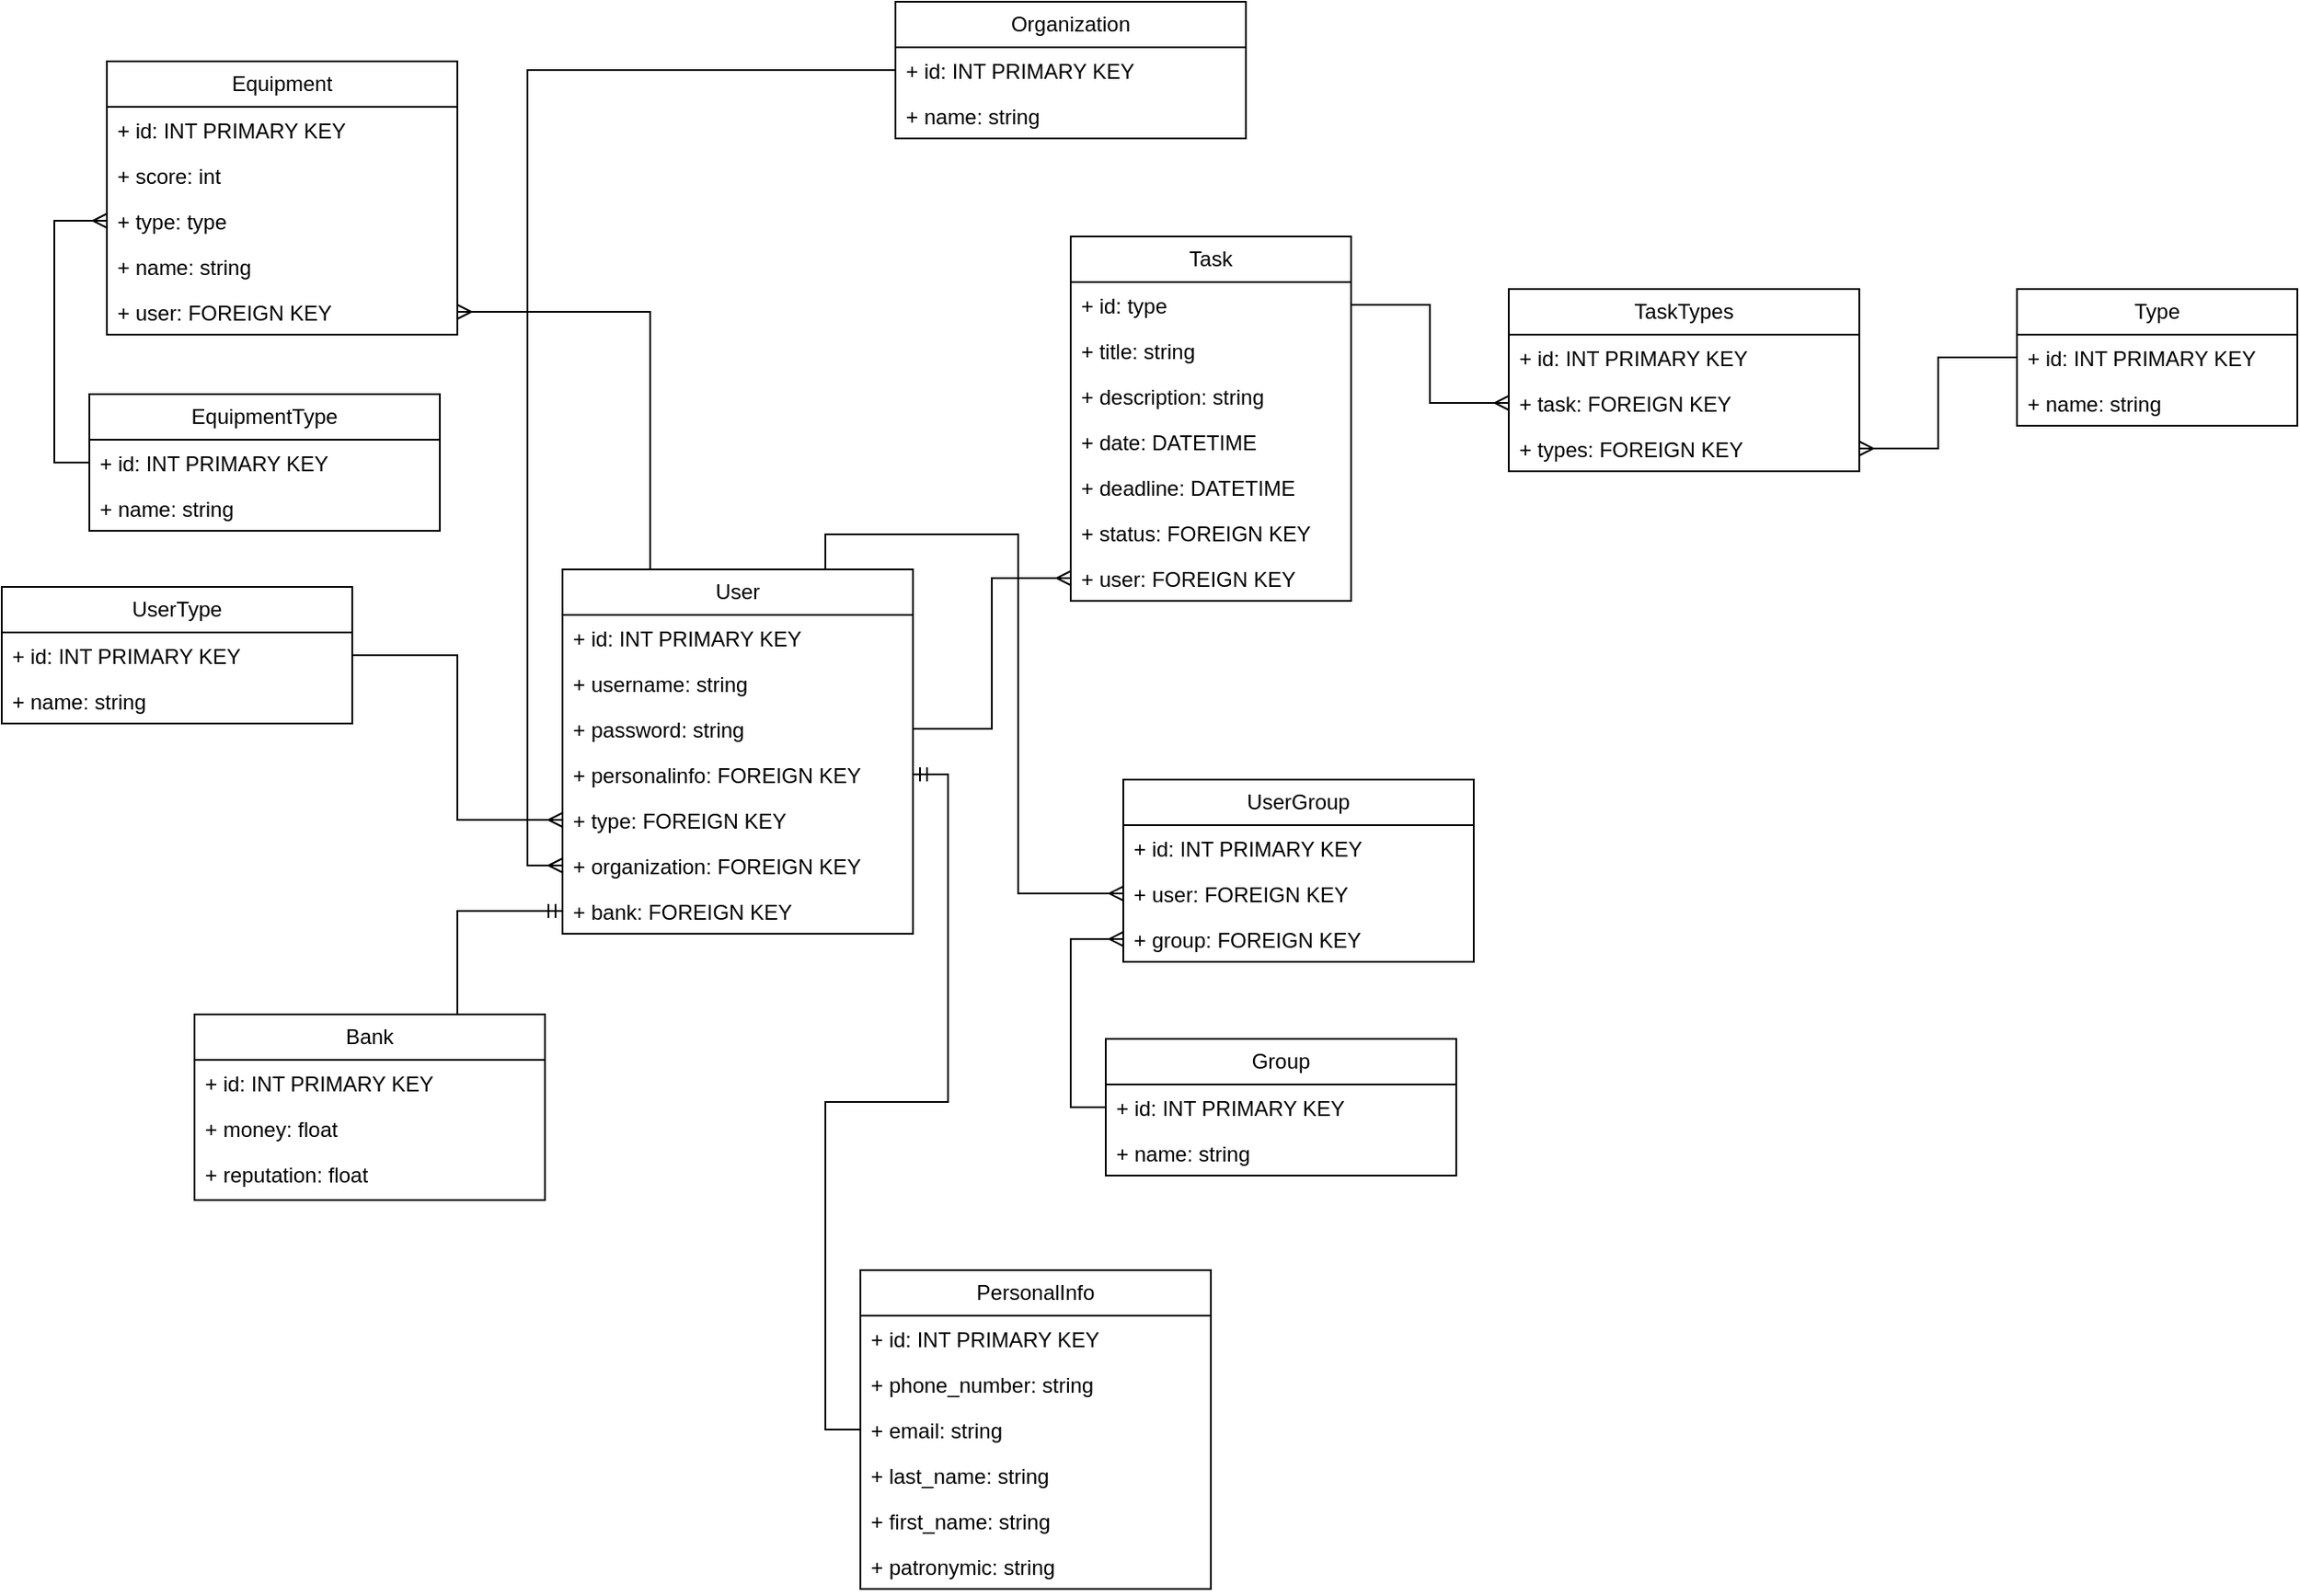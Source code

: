 <mxfile version="22.0.4" type="github">
  <diagram name="Страница 1" id="raQrUCvKUUvWYy4DK-mE">
    <mxGraphModel dx="2768" dy="2952" grid="1" gridSize="10" guides="1" tooltips="1" connect="1" arrows="1" fold="1" page="1" pageScale="1" pageWidth="1654" pageHeight="2336" math="0" shadow="0">
      <root>
        <mxCell id="0" />
        <mxCell id="1" parent="0" />
        <mxCell id="y3s3JdasyybpQjDj5XWX-71" style="edgeStyle=orthogonalEdgeStyle;rounded=0;orthogonalLoop=1;jettySize=auto;html=1;exitX=0.75;exitY=0;exitDx=0;exitDy=0;entryX=0;entryY=0.5;entryDx=0;entryDy=0;endArrow=ERmany;endFill=0;" parent="1" source="y3s3JdasyybpQjDj5XWX-2" target="y3s3JdasyybpQjDj5XWX-47" edge="1">
          <mxGeometry relative="1" as="geometry" />
        </mxCell>
        <mxCell id="8hN2brKB9hAvX7Fmt9fd-5" style="edgeStyle=orthogonalEdgeStyle;rounded=0;orthogonalLoop=1;jettySize=auto;html=1;exitX=0.25;exitY=0;exitDx=0;exitDy=0;entryX=1;entryY=0.5;entryDx=0;entryDy=0;endArrow=ERmany;endFill=0;" edge="1" parent="1" source="y3s3JdasyybpQjDj5XWX-2" target="y3s3JdasyybpQjDj5XWX-36">
          <mxGeometry relative="1" as="geometry" />
        </mxCell>
        <mxCell id="y3s3JdasyybpQjDj5XWX-2" value="User" style="swimlane;fontStyle=0;childLayout=stackLayout;horizontal=1;startSize=26;fillColor=none;horizontalStack=0;resizeParent=1;resizeParentMax=0;resizeLast=0;collapsible=1;marginBottom=0;whiteSpace=wrap;html=1;" parent="1" vertex="1">
          <mxGeometry x="280" y="220" width="200" height="208" as="geometry" />
        </mxCell>
        <mxCell id="y3s3JdasyybpQjDj5XWX-3" value="+ id: INT PRIMARY KEY" style="text;strokeColor=none;fillColor=none;align=left;verticalAlign=top;spacingLeft=4;spacingRight=4;overflow=hidden;rotatable=0;points=[[0,0.5],[1,0.5]];portConstraint=eastwest;whiteSpace=wrap;html=1;" parent="y3s3JdasyybpQjDj5XWX-2" vertex="1">
          <mxGeometry y="26" width="200" height="26" as="geometry" />
        </mxCell>
        <mxCell id="y3s3JdasyybpQjDj5XWX-4" value="+ username: string" style="text;strokeColor=none;fillColor=none;align=left;verticalAlign=top;spacingLeft=4;spacingRight=4;overflow=hidden;rotatable=0;points=[[0,0.5],[1,0.5]];portConstraint=eastwest;whiteSpace=wrap;html=1;" parent="y3s3JdasyybpQjDj5XWX-2" vertex="1">
          <mxGeometry y="52" width="200" height="26" as="geometry" />
        </mxCell>
        <mxCell id="J413SioaK1RaF6FOiHFj-1" value="+ password: string" style="text;strokeColor=none;fillColor=none;align=left;verticalAlign=top;spacingLeft=4;spacingRight=4;overflow=hidden;rotatable=0;points=[[0,0.5],[1,0.5]];portConstraint=eastwest;whiteSpace=wrap;html=1;" parent="y3s3JdasyybpQjDj5XWX-2" vertex="1">
          <mxGeometry y="78" width="200" height="26" as="geometry" />
        </mxCell>
        <mxCell id="y3s3JdasyybpQjDj5XWX-8" value="+ personalinfo: FOREIGN KEY" style="text;strokeColor=none;fillColor=none;align=left;verticalAlign=top;spacingLeft=4;spacingRight=4;overflow=hidden;rotatable=0;points=[[0,0.5],[1,0.5]];portConstraint=eastwest;whiteSpace=wrap;html=1;" parent="y3s3JdasyybpQjDj5XWX-2" vertex="1">
          <mxGeometry y="104" width="200" height="26" as="geometry" />
        </mxCell>
        <mxCell id="y3s3JdasyybpQjDj5XWX-9" value="+ type: FOREIGN KEY" style="text;strokeColor=none;fillColor=none;align=left;verticalAlign=top;spacingLeft=4;spacingRight=4;overflow=hidden;rotatable=0;points=[[0,0.5],[1,0.5]];portConstraint=eastwest;whiteSpace=wrap;html=1;" parent="y3s3JdasyybpQjDj5XWX-2" vertex="1">
          <mxGeometry y="130" width="200" height="26" as="geometry" />
        </mxCell>
        <mxCell id="y3s3JdasyybpQjDj5XWX-64" value="+ organization: FOREIGN KEY" style="text;strokeColor=none;fillColor=none;align=left;verticalAlign=top;spacingLeft=4;spacingRight=4;overflow=hidden;rotatable=0;points=[[0,0.5],[1,0.5]];portConstraint=eastwest;whiteSpace=wrap;html=1;" parent="y3s3JdasyybpQjDj5XWX-2" vertex="1">
          <mxGeometry y="156" width="200" height="26" as="geometry" />
        </mxCell>
        <mxCell id="y3s3JdasyybpQjDj5XWX-44" value="+ bank: FOREIGN KEY" style="text;strokeColor=none;fillColor=none;align=left;verticalAlign=top;spacingLeft=4;spacingRight=4;overflow=hidden;rotatable=0;points=[[0,0.5],[1,0.5]];portConstraint=eastwest;whiteSpace=wrap;html=1;" parent="y3s3JdasyybpQjDj5XWX-2" vertex="1">
          <mxGeometry y="182" width="200" height="26" as="geometry" />
        </mxCell>
        <mxCell id="y3s3JdasyybpQjDj5XWX-11" value="PersonalInfo" style="swimlane;fontStyle=0;childLayout=stackLayout;horizontal=1;startSize=26;fillColor=none;horizontalStack=0;resizeParent=1;resizeParentMax=0;resizeLast=0;collapsible=1;marginBottom=0;whiteSpace=wrap;html=1;" parent="1" vertex="1">
          <mxGeometry x="450" y="620" width="200" height="182" as="geometry">
            <mxRectangle x="320" y="680" width="100" height="30" as="alternateBounds" />
          </mxGeometry>
        </mxCell>
        <mxCell id="y3s3JdasyybpQjDj5XWX-12" value="+ id: INT PRIMARY KEY" style="text;strokeColor=none;fillColor=none;align=left;verticalAlign=top;spacingLeft=4;spacingRight=4;overflow=hidden;rotatable=0;points=[[0,0.5],[1,0.5]];portConstraint=eastwest;whiteSpace=wrap;html=1;" parent="y3s3JdasyybpQjDj5XWX-11" vertex="1">
          <mxGeometry y="26" width="200" height="26" as="geometry" />
        </mxCell>
        <mxCell id="y3s3JdasyybpQjDj5XWX-13" value="+ phone_number: string" style="text;strokeColor=none;fillColor=none;align=left;verticalAlign=top;spacingLeft=4;spacingRight=4;overflow=hidden;rotatable=0;points=[[0,0.5],[1,0.5]];portConstraint=eastwest;whiteSpace=wrap;html=1;" parent="y3s3JdasyybpQjDj5XWX-11" vertex="1">
          <mxGeometry y="52" width="200" height="26" as="geometry" />
        </mxCell>
        <mxCell id="y3s3JdasyybpQjDj5XWX-15" value="+ email: string" style="text;strokeColor=none;fillColor=none;align=left;verticalAlign=top;spacingLeft=4;spacingRight=4;overflow=hidden;rotatable=0;points=[[0,0.5],[1,0.5]];portConstraint=eastwest;whiteSpace=wrap;html=1;" parent="y3s3JdasyybpQjDj5XWX-11" vertex="1">
          <mxGeometry y="78" width="200" height="26" as="geometry" />
        </mxCell>
        <mxCell id="y3s3JdasyybpQjDj5XWX-5" value="+ last_name: string" style="text;strokeColor=none;fillColor=none;align=left;verticalAlign=top;spacingLeft=4;spacingRight=4;overflow=hidden;rotatable=0;points=[[0,0.5],[1,0.5]];portConstraint=eastwest;whiteSpace=wrap;html=1;" parent="y3s3JdasyybpQjDj5XWX-11" vertex="1">
          <mxGeometry y="104" width="200" height="26" as="geometry" />
        </mxCell>
        <mxCell id="y3s3JdasyybpQjDj5XWX-6" value="+ first_name: string" style="text;strokeColor=none;fillColor=none;align=left;verticalAlign=top;spacingLeft=4;spacingRight=4;overflow=hidden;rotatable=0;points=[[0,0.5],[1,0.5]];portConstraint=eastwest;whiteSpace=wrap;html=1;" parent="y3s3JdasyybpQjDj5XWX-11" vertex="1">
          <mxGeometry y="130" width="200" height="26" as="geometry" />
        </mxCell>
        <mxCell id="y3s3JdasyybpQjDj5XWX-7" value="+ patronymic: string" style="text;strokeColor=none;fillColor=none;align=left;verticalAlign=top;spacingLeft=4;spacingRight=4;overflow=hidden;rotatable=0;points=[[0,0.5],[1,0.5]];portConstraint=eastwest;whiteSpace=wrap;html=1;" parent="y3s3JdasyybpQjDj5XWX-11" vertex="1">
          <mxGeometry y="156" width="200" height="26" as="geometry" />
        </mxCell>
        <mxCell id="y3s3JdasyybpQjDj5XWX-16" value="UserType" style="swimlane;fontStyle=0;childLayout=stackLayout;horizontal=1;startSize=26;fillColor=none;horizontalStack=0;resizeParent=1;resizeParentMax=0;resizeLast=0;collapsible=1;marginBottom=0;whiteSpace=wrap;html=1;" parent="1" vertex="1">
          <mxGeometry x="-40" y="230" width="200" height="78" as="geometry" />
        </mxCell>
        <mxCell id="y3s3JdasyybpQjDj5XWX-17" value="+ id: INT PRIMARY KEY" style="text;strokeColor=none;fillColor=none;align=left;verticalAlign=top;spacingLeft=4;spacingRight=4;overflow=hidden;rotatable=0;points=[[0,0.5],[1,0.5]];portConstraint=eastwest;whiteSpace=wrap;html=1;" parent="y3s3JdasyybpQjDj5XWX-16" vertex="1">
          <mxGeometry y="26" width="200" height="26" as="geometry" />
        </mxCell>
        <mxCell id="y3s3JdasyybpQjDj5XWX-18" value="+ name: string" style="text;strokeColor=none;fillColor=none;align=left;verticalAlign=top;spacingLeft=4;spacingRight=4;overflow=hidden;rotatable=0;points=[[0,0.5],[1,0.5]];portConstraint=eastwest;whiteSpace=wrap;html=1;" parent="y3s3JdasyybpQjDj5XWX-16" vertex="1">
          <mxGeometry y="52" width="200" height="26" as="geometry" />
        </mxCell>
        <mxCell id="y3s3JdasyybpQjDj5XWX-22" value="Task" style="swimlane;fontStyle=0;childLayout=stackLayout;horizontal=1;startSize=26;fillColor=none;horizontalStack=0;resizeParent=1;resizeParentMax=0;resizeLast=0;collapsible=1;marginBottom=0;whiteSpace=wrap;html=1;" parent="1" vertex="1">
          <mxGeometry x="570" y="30" width="160" height="208" as="geometry" />
        </mxCell>
        <mxCell id="y3s3JdasyybpQjDj5XWX-23" value="+ id: type" style="text;strokeColor=none;fillColor=none;align=left;verticalAlign=top;spacingLeft=4;spacingRight=4;overflow=hidden;rotatable=0;points=[[0,0.5],[1,0.5]];portConstraint=eastwest;whiteSpace=wrap;html=1;" parent="y3s3JdasyybpQjDj5XWX-22" vertex="1">
          <mxGeometry y="26" width="160" height="26" as="geometry" />
        </mxCell>
        <mxCell id="y3s3JdasyybpQjDj5XWX-24" value="+ title: string" style="text;strokeColor=none;fillColor=none;align=left;verticalAlign=top;spacingLeft=4;spacingRight=4;overflow=hidden;rotatable=0;points=[[0,0.5],[1,0.5]];portConstraint=eastwest;whiteSpace=wrap;html=1;" parent="y3s3JdasyybpQjDj5XWX-22" vertex="1">
          <mxGeometry y="52" width="160" height="26" as="geometry" />
        </mxCell>
        <mxCell id="y3s3JdasyybpQjDj5XWX-25" value="+ description: string" style="text;strokeColor=none;fillColor=none;align=left;verticalAlign=top;spacingLeft=4;spacingRight=4;overflow=hidden;rotatable=0;points=[[0,0.5],[1,0.5]];portConstraint=eastwest;whiteSpace=wrap;html=1;" parent="y3s3JdasyybpQjDj5XWX-22" vertex="1">
          <mxGeometry y="78" width="160" height="26" as="geometry" />
        </mxCell>
        <mxCell id="y3s3JdasyybpQjDj5XWX-27" value="+ date: DATETIME" style="text;strokeColor=none;fillColor=none;align=left;verticalAlign=top;spacingLeft=4;spacingRight=4;overflow=hidden;rotatable=0;points=[[0,0.5],[1,0.5]];portConstraint=eastwest;whiteSpace=wrap;html=1;" parent="y3s3JdasyybpQjDj5XWX-22" vertex="1">
          <mxGeometry y="104" width="160" height="26" as="geometry" />
        </mxCell>
        <mxCell id="y3s3JdasyybpQjDj5XWX-34" value="+ deadline: DATETIME" style="text;strokeColor=none;fillColor=none;align=left;verticalAlign=top;spacingLeft=4;spacingRight=4;overflow=hidden;rotatable=0;points=[[0,0.5],[1,0.5]];portConstraint=eastwest;whiteSpace=wrap;html=1;" parent="y3s3JdasyybpQjDj5XWX-22" vertex="1">
          <mxGeometry y="130" width="160" height="26" as="geometry" />
        </mxCell>
        <mxCell id="y3s3JdasyybpQjDj5XWX-28" value="+ status: FOREIGN KEY" style="text;strokeColor=none;fillColor=none;align=left;verticalAlign=top;spacingLeft=4;spacingRight=4;overflow=hidden;rotatable=0;points=[[0,0.5],[1,0.5]];portConstraint=eastwest;whiteSpace=wrap;html=1;" parent="y3s3JdasyybpQjDj5XWX-22" vertex="1">
          <mxGeometry y="156" width="160" height="26" as="geometry" />
        </mxCell>
        <mxCell id="y3s3JdasyybpQjDj5XWX-35" value="+ user: FOREIGN KEY" style="text;strokeColor=none;fillColor=none;align=left;verticalAlign=top;spacingLeft=4;spacingRight=4;overflow=hidden;rotatable=0;points=[[0,0.5],[1,0.5]];portConstraint=eastwest;whiteSpace=wrap;html=1;" parent="y3s3JdasyybpQjDj5XWX-22" vertex="1">
          <mxGeometry y="182" width="160" height="26" as="geometry" />
        </mxCell>
        <mxCell id="y3s3JdasyybpQjDj5XWX-31" value="Type" style="swimlane;fontStyle=0;childLayout=stackLayout;horizontal=1;startSize=26;fillColor=none;horizontalStack=0;resizeParent=1;resizeParentMax=0;resizeLast=0;collapsible=1;marginBottom=0;whiteSpace=wrap;html=1;" parent="1" vertex="1">
          <mxGeometry x="1110" y="60" width="160" height="78" as="geometry" />
        </mxCell>
        <mxCell id="y3s3JdasyybpQjDj5XWX-32" value="+ id: INT PRIMARY KEY" style="text;strokeColor=none;fillColor=none;align=left;verticalAlign=top;spacingLeft=4;spacingRight=4;overflow=hidden;rotatable=0;points=[[0,0.5],[1,0.5]];portConstraint=eastwest;whiteSpace=wrap;html=1;" parent="y3s3JdasyybpQjDj5XWX-31" vertex="1">
          <mxGeometry y="26" width="160" height="26" as="geometry" />
        </mxCell>
        <mxCell id="y3s3JdasyybpQjDj5XWX-33" value="+ name: string" style="text;strokeColor=none;fillColor=none;align=left;verticalAlign=top;spacingLeft=4;spacingRight=4;overflow=hidden;rotatable=0;points=[[0,0.5],[1,0.5]];portConstraint=eastwest;whiteSpace=wrap;html=1;" parent="y3s3JdasyybpQjDj5XWX-31" vertex="1">
          <mxGeometry y="52" width="160" height="26" as="geometry" />
        </mxCell>
        <mxCell id="y3s3JdasyybpQjDj5XWX-37" value="Equipment" style="swimlane;fontStyle=0;childLayout=stackLayout;horizontal=1;startSize=26;fillColor=none;horizontalStack=0;resizeParent=1;resizeParentMax=0;resizeLast=0;collapsible=1;marginBottom=0;whiteSpace=wrap;html=1;" parent="1" vertex="1">
          <mxGeometry x="20" y="-70" width="200" height="156" as="geometry">
            <mxRectangle x="320" y="680" width="100" height="30" as="alternateBounds" />
          </mxGeometry>
        </mxCell>
        <mxCell id="y3s3JdasyybpQjDj5XWX-38" value="+ id: INT PRIMARY KEY" style="text;strokeColor=none;fillColor=none;align=left;verticalAlign=top;spacingLeft=4;spacingRight=4;overflow=hidden;rotatable=0;points=[[0,0.5],[1,0.5]];portConstraint=eastwest;whiteSpace=wrap;html=1;" parent="y3s3JdasyybpQjDj5XWX-37" vertex="1">
          <mxGeometry y="26" width="200" height="26" as="geometry" />
        </mxCell>
        <mxCell id="y3s3JdasyybpQjDj5XWX-39" value="+ score: int" style="text;strokeColor=none;fillColor=none;align=left;verticalAlign=top;spacingLeft=4;spacingRight=4;overflow=hidden;rotatable=0;points=[[0,0.5],[1,0.5]];portConstraint=eastwest;whiteSpace=wrap;html=1;" parent="y3s3JdasyybpQjDj5XWX-37" vertex="1">
          <mxGeometry y="52" width="200" height="26" as="geometry" />
        </mxCell>
        <mxCell id="y3s3JdasyybpQjDj5XWX-40" value="+ type: type" style="text;strokeColor=none;fillColor=none;align=left;verticalAlign=top;spacingLeft=4;spacingRight=4;overflow=hidden;rotatable=0;points=[[0,0.5],[1,0.5]];portConstraint=eastwest;whiteSpace=wrap;html=1;" parent="y3s3JdasyybpQjDj5XWX-37" vertex="1">
          <mxGeometry y="78" width="200" height="26" as="geometry" />
        </mxCell>
        <mxCell id="y3s3JdasyybpQjDj5XWX-42" value="+ name: string" style="text;strokeColor=none;fillColor=none;align=left;verticalAlign=top;spacingLeft=4;spacingRight=4;overflow=hidden;rotatable=0;points=[[0,0.5],[1,0.5]];portConstraint=eastwest;whiteSpace=wrap;html=1;" parent="y3s3JdasyybpQjDj5XWX-37" vertex="1">
          <mxGeometry y="104" width="200" height="26" as="geometry" />
        </mxCell>
        <mxCell id="y3s3JdasyybpQjDj5XWX-36" value="+ user: FOREIGN KEY" style="text;strokeColor=none;fillColor=none;align=left;verticalAlign=top;spacingLeft=4;spacingRight=4;overflow=hidden;rotatable=0;points=[[0,0.5],[1,0.5]];portConstraint=eastwest;whiteSpace=wrap;html=1;" parent="y3s3JdasyybpQjDj5XWX-37" vertex="1">
          <mxGeometry y="130" width="200" height="26" as="geometry" />
        </mxCell>
        <mxCell id="y3s3JdasyybpQjDj5XWX-45" value="UserGroup" style="swimlane;fontStyle=0;childLayout=stackLayout;horizontal=1;startSize=26;fillColor=none;horizontalStack=0;resizeParent=1;resizeParentMax=0;resizeLast=0;collapsible=1;marginBottom=0;whiteSpace=wrap;html=1;" parent="1" vertex="1">
          <mxGeometry x="600" y="340" width="200" height="104" as="geometry" />
        </mxCell>
        <mxCell id="y3s3JdasyybpQjDj5XWX-46" value="+ id: INT PRIMARY KEY" style="text;strokeColor=none;fillColor=none;align=left;verticalAlign=top;spacingLeft=4;spacingRight=4;overflow=hidden;rotatable=0;points=[[0,0.5],[1,0.5]];portConstraint=eastwest;whiteSpace=wrap;html=1;" parent="y3s3JdasyybpQjDj5XWX-45" vertex="1">
          <mxGeometry y="26" width="200" height="26" as="geometry" />
        </mxCell>
        <mxCell id="y3s3JdasyybpQjDj5XWX-47" value="+ user: FOREIGN KEY" style="text;strokeColor=none;fillColor=none;align=left;verticalAlign=top;spacingLeft=4;spacingRight=4;overflow=hidden;rotatable=0;points=[[0,0.5],[1,0.5]];portConstraint=eastwest;whiteSpace=wrap;html=1;" parent="y3s3JdasyybpQjDj5XWX-45" vertex="1">
          <mxGeometry y="52" width="200" height="26" as="geometry" />
        </mxCell>
        <mxCell id="y3s3JdasyybpQjDj5XWX-48" value="+ group: FOREIGN KEY" style="text;strokeColor=none;fillColor=none;align=left;verticalAlign=top;spacingLeft=4;spacingRight=4;overflow=hidden;rotatable=0;points=[[0,0.5],[1,0.5]];portConstraint=eastwest;whiteSpace=wrap;html=1;" parent="y3s3JdasyybpQjDj5XWX-45" vertex="1">
          <mxGeometry y="78" width="200" height="26" as="geometry" />
        </mxCell>
        <mxCell id="y3s3JdasyybpQjDj5XWX-49" value="Group" style="swimlane;fontStyle=0;childLayout=stackLayout;horizontal=1;startSize=26;fillColor=none;horizontalStack=0;resizeParent=1;resizeParentMax=0;resizeLast=0;collapsible=1;marginBottom=0;whiteSpace=wrap;html=1;" parent="1" vertex="1">
          <mxGeometry x="590" y="488" width="200" height="78" as="geometry">
            <mxRectangle x="520" y="428" width="70" height="30" as="alternateBounds" />
          </mxGeometry>
        </mxCell>
        <mxCell id="y3s3JdasyybpQjDj5XWX-50" value="+ id: INT PRIMARY KEY" style="text;strokeColor=none;fillColor=none;align=left;verticalAlign=top;spacingLeft=4;spacingRight=4;overflow=hidden;rotatable=0;points=[[0,0.5],[1,0.5]];portConstraint=eastwest;whiteSpace=wrap;html=1;" parent="y3s3JdasyybpQjDj5XWX-49" vertex="1">
          <mxGeometry y="26" width="200" height="26" as="geometry" />
        </mxCell>
        <mxCell id="y3s3JdasyybpQjDj5XWX-51" value="+ name: string" style="text;strokeColor=none;fillColor=none;align=left;verticalAlign=top;spacingLeft=4;spacingRight=4;overflow=hidden;rotatable=0;points=[[0,0.5],[1,0.5]];portConstraint=eastwest;whiteSpace=wrap;html=1;" parent="y3s3JdasyybpQjDj5XWX-49" vertex="1">
          <mxGeometry y="52" width="200" height="26" as="geometry" />
        </mxCell>
        <mxCell id="y3s3JdasyybpQjDj5XWX-52" value="Organization" style="swimlane;fontStyle=0;childLayout=stackLayout;horizontal=1;startSize=26;fillColor=none;horizontalStack=0;resizeParent=1;resizeParentMax=0;resizeLast=0;collapsible=1;marginBottom=0;whiteSpace=wrap;html=1;" parent="1" vertex="1">
          <mxGeometry x="470" y="-104" width="200" height="78" as="geometry">
            <mxRectangle x="520" y="428" width="70" height="30" as="alternateBounds" />
          </mxGeometry>
        </mxCell>
        <mxCell id="y3s3JdasyybpQjDj5XWX-53" value="+ id: INT PRIMARY KEY" style="text;strokeColor=none;fillColor=none;align=left;verticalAlign=top;spacingLeft=4;spacingRight=4;overflow=hidden;rotatable=0;points=[[0,0.5],[1,0.5]];portConstraint=eastwest;whiteSpace=wrap;html=1;" parent="y3s3JdasyybpQjDj5XWX-52" vertex="1">
          <mxGeometry y="26" width="200" height="26" as="geometry" />
        </mxCell>
        <mxCell id="y3s3JdasyybpQjDj5XWX-54" value="+ name: string" style="text;strokeColor=none;fillColor=none;align=left;verticalAlign=top;spacingLeft=4;spacingRight=4;overflow=hidden;rotatable=0;points=[[0,0.5],[1,0.5]];portConstraint=eastwest;whiteSpace=wrap;html=1;" parent="y3s3JdasyybpQjDj5XWX-52" vertex="1">
          <mxGeometry y="52" width="200" height="26" as="geometry" />
        </mxCell>
        <mxCell id="y3s3JdasyybpQjDj5XWX-76" style="edgeStyle=orthogonalEdgeStyle;rounded=0;orthogonalLoop=1;jettySize=auto;html=1;exitX=0.75;exitY=0;exitDx=0;exitDy=0;entryX=0;entryY=0.5;entryDx=0;entryDy=0;endArrow=ERmandOne;endFill=0;" parent="1" source="y3s3JdasyybpQjDj5XWX-55" target="y3s3JdasyybpQjDj5XWX-44" edge="1">
          <mxGeometry relative="1" as="geometry" />
        </mxCell>
        <mxCell id="y3s3JdasyybpQjDj5XWX-55" value="Bank" style="swimlane;fontStyle=0;childLayout=stackLayout;horizontal=1;startSize=26;fillColor=none;horizontalStack=0;resizeParent=1;resizeParentMax=0;resizeLast=0;collapsible=1;marginBottom=0;whiteSpace=wrap;html=1;" parent="1" vertex="1">
          <mxGeometry x="70" y="474" width="200" height="106" as="geometry" />
        </mxCell>
        <mxCell id="y3s3JdasyybpQjDj5XWX-56" value="+ id: INT PRIMARY KEY" style="text;strokeColor=none;fillColor=none;align=left;verticalAlign=top;spacingLeft=4;spacingRight=4;overflow=hidden;rotatable=0;points=[[0,0.5],[1,0.5]];portConstraint=eastwest;whiteSpace=wrap;html=1;" parent="y3s3JdasyybpQjDj5XWX-55" vertex="1">
          <mxGeometry y="26" width="200" height="26" as="geometry" />
        </mxCell>
        <mxCell id="y3s3JdasyybpQjDj5XWX-57" value="+ money: float" style="text;strokeColor=none;fillColor=none;align=left;verticalAlign=top;spacingLeft=4;spacingRight=4;overflow=hidden;rotatable=0;points=[[0,0.5],[1,0.5]];portConstraint=eastwest;whiteSpace=wrap;html=1;" parent="y3s3JdasyybpQjDj5XWX-55" vertex="1">
          <mxGeometry y="52" width="200" height="26" as="geometry" />
        </mxCell>
        <mxCell id="y3s3JdasyybpQjDj5XWX-58" value="+ reputation: float" style="text;strokeColor=none;fillColor=none;align=left;verticalAlign=top;spacingLeft=4;spacingRight=4;overflow=hidden;rotatable=0;points=[[0,0.5],[1,0.5]];portConstraint=eastwest;whiteSpace=wrap;html=1;" parent="y3s3JdasyybpQjDj5XWX-55" vertex="1">
          <mxGeometry y="78" width="200" height="28" as="geometry" />
        </mxCell>
        <mxCell id="y3s3JdasyybpQjDj5XWX-59" value="EquipmentType" style="swimlane;fontStyle=0;childLayout=stackLayout;horizontal=1;startSize=26;fillColor=none;horizontalStack=0;resizeParent=1;resizeParentMax=0;resizeLast=0;collapsible=1;marginBottom=0;whiteSpace=wrap;html=1;" parent="1" vertex="1">
          <mxGeometry x="10" y="120" width="200" height="78" as="geometry" />
        </mxCell>
        <mxCell id="y3s3JdasyybpQjDj5XWX-60" value="+ id: INT PRIMARY KEY" style="text;strokeColor=none;fillColor=none;align=left;verticalAlign=top;spacingLeft=4;spacingRight=4;overflow=hidden;rotatable=0;points=[[0,0.5],[1,0.5]];portConstraint=eastwest;whiteSpace=wrap;html=1;" parent="y3s3JdasyybpQjDj5XWX-59" vertex="1">
          <mxGeometry y="26" width="200" height="26" as="geometry" />
        </mxCell>
        <mxCell id="y3s3JdasyybpQjDj5XWX-61" value="+ name: string" style="text;strokeColor=none;fillColor=none;align=left;verticalAlign=top;spacingLeft=4;spacingRight=4;overflow=hidden;rotatable=0;points=[[0,0.5],[1,0.5]];portConstraint=eastwest;whiteSpace=wrap;html=1;" parent="y3s3JdasyybpQjDj5XWX-59" vertex="1">
          <mxGeometry y="52" width="200" height="26" as="geometry" />
        </mxCell>
        <mxCell id="y3s3JdasyybpQjDj5XWX-66" style="edgeStyle=orthogonalEdgeStyle;rounded=0;orthogonalLoop=1;jettySize=auto;html=1;exitX=1;exitY=0.5;exitDx=0;exitDy=0;entryX=0;entryY=0.5;entryDx=0;entryDy=0;endArrow=ERmany;endFill=0;" parent="1" source="y3s3JdasyybpQjDj5XWX-17" target="y3s3JdasyybpQjDj5XWX-9" edge="1">
          <mxGeometry relative="1" as="geometry" />
        </mxCell>
        <mxCell id="y3s3JdasyybpQjDj5XWX-69" style="edgeStyle=orthogonalEdgeStyle;rounded=0;orthogonalLoop=1;jettySize=auto;html=1;exitX=0;exitY=0.5;exitDx=0;exitDy=0;entryX=1;entryY=0.5;entryDx=0;entryDy=0;endArrow=ERmandOne;endFill=0;" parent="1" source="y3s3JdasyybpQjDj5XWX-15" target="y3s3JdasyybpQjDj5XWX-8" edge="1">
          <mxGeometry relative="1" as="geometry" />
        </mxCell>
        <mxCell id="y3s3JdasyybpQjDj5XWX-72" style="edgeStyle=orthogonalEdgeStyle;rounded=0;orthogonalLoop=1;jettySize=auto;html=1;exitX=0;exitY=0.5;exitDx=0;exitDy=0;entryX=0;entryY=0.5;entryDx=0;entryDy=0;endArrow=ERmany;endFill=0;" parent="1" source="y3s3JdasyybpQjDj5XWX-50" target="y3s3JdasyybpQjDj5XWX-48" edge="1">
          <mxGeometry relative="1" as="geometry" />
        </mxCell>
        <mxCell id="y3s3JdasyybpQjDj5XWX-77" style="edgeStyle=orthogonalEdgeStyle;rounded=0;orthogonalLoop=1;jettySize=auto;html=1;exitX=0;exitY=0.5;exitDx=0;exitDy=0;entryX=0;entryY=0.5;entryDx=0;entryDy=0;verticalAlign=middle;endArrow=ERmany;endFill=0;" parent="1" source="y3s3JdasyybpQjDj5XWX-60" target="y3s3JdasyybpQjDj5XWX-40" edge="1">
          <mxGeometry relative="1" as="geometry" />
        </mxCell>
        <mxCell id="fzd1W-kL2r76GH39bJpd-1" value="TaskTypes" style="swimlane;fontStyle=0;childLayout=stackLayout;horizontal=1;startSize=26;fillColor=none;horizontalStack=0;resizeParent=1;resizeParentMax=0;resizeLast=0;collapsible=1;marginBottom=0;whiteSpace=wrap;html=1;" parent="1" vertex="1">
          <mxGeometry x="820" y="60" width="200" height="104" as="geometry" />
        </mxCell>
        <mxCell id="fzd1W-kL2r76GH39bJpd-2" value="+ id: INT PRIMARY KEY" style="text;strokeColor=none;fillColor=none;align=left;verticalAlign=top;spacingLeft=4;spacingRight=4;overflow=hidden;rotatable=0;points=[[0,0.5],[1,0.5]];portConstraint=eastwest;whiteSpace=wrap;html=1;" parent="fzd1W-kL2r76GH39bJpd-1" vertex="1">
          <mxGeometry y="26" width="200" height="26" as="geometry" />
        </mxCell>
        <mxCell id="fzd1W-kL2r76GH39bJpd-3" value="+ task: FOREIGN KEY" style="text;strokeColor=none;fillColor=none;align=left;verticalAlign=top;spacingLeft=4;spacingRight=4;overflow=hidden;rotatable=0;points=[[0,0.5],[1,0.5]];portConstraint=eastwest;whiteSpace=wrap;html=1;" parent="fzd1W-kL2r76GH39bJpd-1" vertex="1">
          <mxGeometry y="52" width="200" height="26" as="geometry" />
        </mxCell>
        <mxCell id="fzd1W-kL2r76GH39bJpd-4" value="+ types: FOREIGN KEY" style="text;strokeColor=none;fillColor=none;align=left;verticalAlign=top;spacingLeft=4;spacingRight=4;overflow=hidden;rotatable=0;points=[[0,0.5],[1,0.5]];portConstraint=eastwest;whiteSpace=wrap;html=1;" parent="fzd1W-kL2r76GH39bJpd-1" vertex="1">
          <mxGeometry y="78" width="200" height="26" as="geometry" />
        </mxCell>
        <mxCell id="fzd1W-kL2r76GH39bJpd-5" style="edgeStyle=orthogonalEdgeStyle;rounded=0;orthogonalLoop=1;jettySize=auto;html=1;exitX=0;exitY=0.5;exitDx=0;exitDy=0;entryX=1;entryY=0.5;entryDx=0;entryDy=0;endArrow=ERmany;endFill=0;" parent="1" source="y3s3JdasyybpQjDj5XWX-32" target="fzd1W-kL2r76GH39bJpd-4" edge="1">
          <mxGeometry relative="1" as="geometry" />
        </mxCell>
        <mxCell id="fzd1W-kL2r76GH39bJpd-6" style="edgeStyle=orthogonalEdgeStyle;rounded=0;orthogonalLoop=1;jettySize=auto;html=1;exitX=1;exitY=0.5;exitDx=0;exitDy=0;entryX=0;entryY=0.5;entryDx=0;entryDy=0;endArrow=ERmany;endFill=0;" parent="1" source="y3s3JdasyybpQjDj5XWX-23" target="fzd1W-kL2r76GH39bJpd-3" edge="1">
          <mxGeometry relative="1" as="geometry" />
        </mxCell>
        <mxCell id="8hN2brKB9hAvX7Fmt9fd-1" style="edgeStyle=orthogonalEdgeStyle;rounded=0;orthogonalLoop=1;jettySize=auto;html=1;exitX=1;exitY=0.5;exitDx=0;exitDy=0;entryX=0;entryY=0.5;entryDx=0;entryDy=0;endArrow=ERmany;endFill=0;" edge="1" parent="1" source="J413SioaK1RaF6FOiHFj-1" target="y3s3JdasyybpQjDj5XWX-35">
          <mxGeometry relative="1" as="geometry" />
        </mxCell>
        <mxCell id="8hN2brKB9hAvX7Fmt9fd-3" style="edgeStyle=orthogonalEdgeStyle;rounded=0;orthogonalLoop=1;jettySize=auto;html=1;exitX=0;exitY=0.5;exitDx=0;exitDy=0;entryX=0;entryY=0.5;entryDx=0;entryDy=0;endArrow=ERmany;endFill=0;" edge="1" parent="1" source="y3s3JdasyybpQjDj5XWX-53" target="y3s3JdasyybpQjDj5XWX-64">
          <mxGeometry relative="1" as="geometry" />
        </mxCell>
      </root>
    </mxGraphModel>
  </diagram>
</mxfile>
